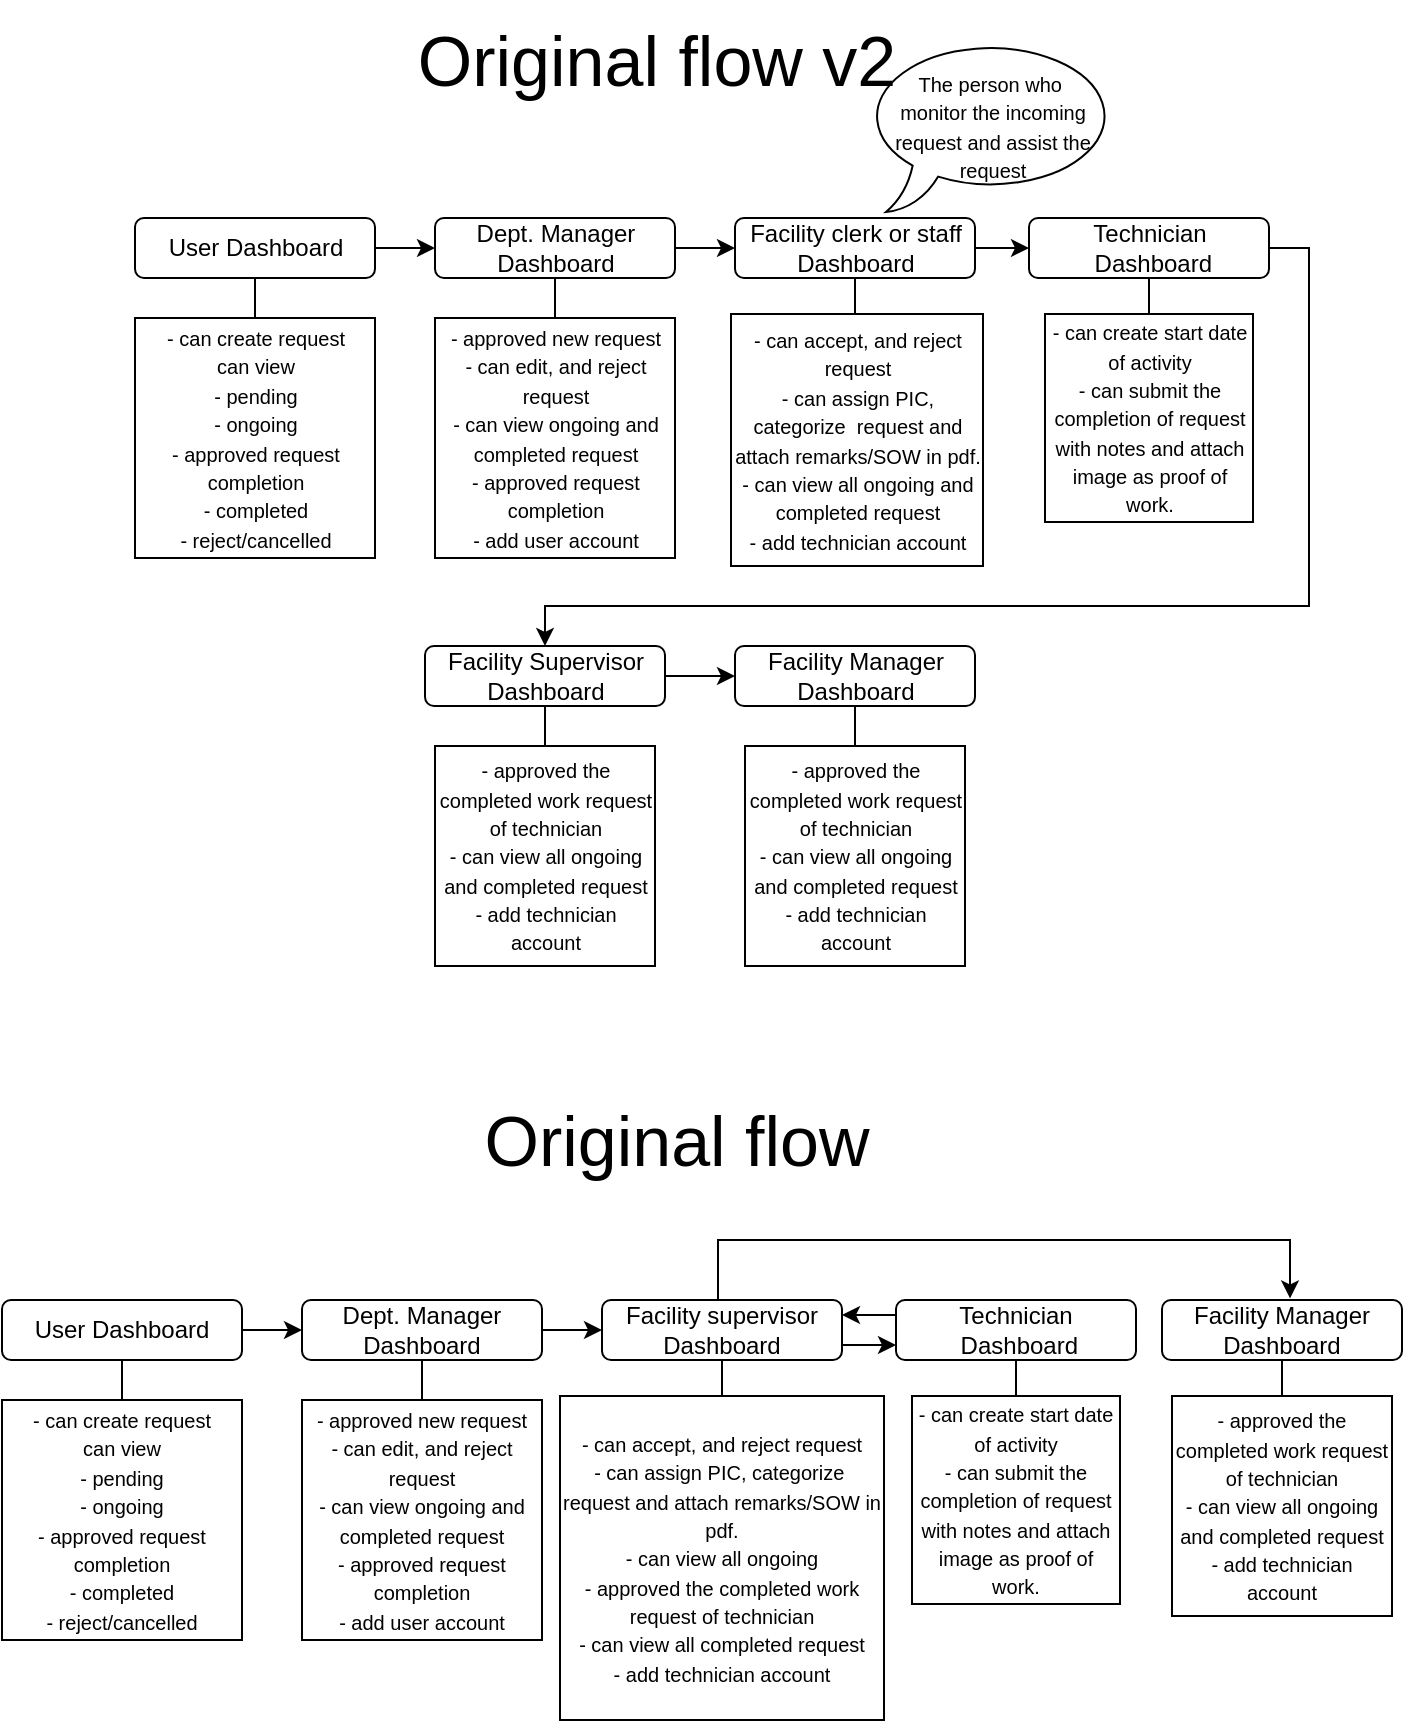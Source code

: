<mxfile version="28.0.9">
  <diagram name="Page-1" id="9ii-gn2GsEJd67bMjn7g">
    <mxGraphModel dx="2377" dy="1308" grid="1" gridSize="10" guides="1" tooltips="1" connect="1" arrows="1" fold="1" page="1" pageScale="1" pageWidth="850" pageHeight="1100" math="0" shadow="0">
      <root>
        <mxCell id="0" />
        <mxCell id="1" parent="0" />
        <mxCell id="mp2ecky8mDY5ZGY87EEG-17" style="edgeStyle=orthogonalEdgeStyle;rounded=0;orthogonalLoop=1;jettySize=auto;html=1;entryX=0;entryY=0.5;entryDx=0;entryDy=0;" edge="1" parent="1" source="mp2ecky8mDY5ZGY87EEG-2" target="mp2ecky8mDY5ZGY87EEG-14">
          <mxGeometry relative="1" as="geometry" />
        </mxCell>
        <mxCell id="mp2ecky8mDY5ZGY87EEG-2" value="User Dashboard" style="rounded=1;whiteSpace=wrap;html=1;" vertex="1" parent="1">
          <mxGeometry x="141.5" y="199" width="120" height="30" as="geometry" />
        </mxCell>
        <mxCell id="mp2ecky8mDY5ZGY87EEG-10" value="" style="endArrow=none;html=1;rounded=0;entryX=0.5;entryY=1;entryDx=0;entryDy=0;exitX=0.5;exitY=0.067;exitDx=0;exitDy=0;exitPerimeter=0;" edge="1" parent="1" target="mp2ecky8mDY5ZGY87EEG-2">
          <mxGeometry width="50" height="50" relative="1" as="geometry">
            <mxPoint x="201.5" y="249.01" as="sourcePoint" />
            <mxPoint x="281.5" y="229" as="targetPoint" />
          </mxGeometry>
        </mxCell>
        <mxCell id="mp2ecky8mDY5ZGY87EEG-13" value="&lt;font style=&quot;font-size: 10px;&quot;&gt;- can create request&lt;/font&gt;&lt;div&gt;&lt;font style=&quot;font-size: 10px;&quot;&gt;can view&lt;/font&gt;&lt;/div&gt;&lt;div&gt;&lt;font style=&quot;font-size: 10px;&quot;&gt;- pending&lt;/font&gt;&lt;/div&gt;&lt;div&gt;&lt;font style=&quot;font-size: 10px;&quot;&gt;- ongoing&lt;/font&gt;&lt;/div&gt;&lt;div&gt;&lt;font style=&quot;font-size: 10px;&quot;&gt;- approved request completion&lt;/font&gt;&lt;/div&gt;&lt;div&gt;&lt;span style=&quot;font-size: 10px; background-color: transparent; color: light-dark(rgb(0, 0, 0), rgb(255, 255, 255));&quot;&gt;- completed&lt;/span&gt;&lt;/div&gt;&lt;div&gt;&lt;font style=&quot;font-size: 10px;&quot;&gt;- reject/cancelled&lt;/font&gt;&lt;/div&gt;" style="whiteSpace=wrap;html=1;aspect=fixed;" vertex="1" parent="1">
          <mxGeometry x="141.5" y="249" width="120" height="120" as="geometry" />
        </mxCell>
        <mxCell id="mp2ecky8mDY5ZGY87EEG-21" style="edgeStyle=orthogonalEdgeStyle;rounded=0;orthogonalLoop=1;jettySize=auto;html=1;entryX=0;entryY=0.5;entryDx=0;entryDy=0;" edge="1" parent="1" source="mp2ecky8mDY5ZGY87EEG-14" target="mp2ecky8mDY5ZGY87EEG-18">
          <mxGeometry relative="1" as="geometry" />
        </mxCell>
        <mxCell id="mp2ecky8mDY5ZGY87EEG-14" value="Dept. Manager Dashboard" style="rounded=1;whiteSpace=wrap;html=1;" vertex="1" parent="1">
          <mxGeometry x="291.5" y="199" width="120" height="30" as="geometry" />
        </mxCell>
        <mxCell id="mp2ecky8mDY5ZGY87EEG-15" value="" style="endArrow=none;html=1;rounded=0;entryX=0.5;entryY=1;entryDx=0;entryDy=0;exitX=0.5;exitY=0.067;exitDx=0;exitDy=0;exitPerimeter=0;" edge="1" parent="1" target="mp2ecky8mDY5ZGY87EEG-14">
          <mxGeometry width="50" height="50" relative="1" as="geometry">
            <mxPoint x="351.5" y="249.01" as="sourcePoint" />
            <mxPoint x="431.5" y="229" as="targetPoint" />
          </mxGeometry>
        </mxCell>
        <mxCell id="mp2ecky8mDY5ZGY87EEG-16" value="&lt;font style=&quot;font-size: 10px;&quot;&gt;- approved new request&lt;/font&gt;&lt;div&gt;&lt;font style=&quot;font-size: 10px;&quot;&gt;- can edit, and reject request&lt;/font&gt;&lt;/div&gt;&lt;div&gt;&lt;font style=&quot;font-size: 10px;&quot;&gt;- can view ongoing and completed request&lt;/font&gt;&lt;/div&gt;&lt;div&gt;&lt;font style=&quot;font-size: 10px;&quot;&gt;- approved request completion&lt;/font&gt;&lt;/div&gt;&lt;div&gt;&lt;font style=&quot;font-size: 10px;&quot;&gt;- add user account&lt;/font&gt;&lt;/div&gt;" style="whiteSpace=wrap;html=1;aspect=fixed;" vertex="1" parent="1">
          <mxGeometry x="291.5" y="249" width="120" height="120" as="geometry" />
        </mxCell>
        <mxCell id="mp2ecky8mDY5ZGY87EEG-26" style="edgeStyle=orthogonalEdgeStyle;rounded=0;orthogonalLoop=1;jettySize=auto;html=1;entryX=0;entryY=0.5;entryDx=0;entryDy=0;" edge="1" parent="1" source="mp2ecky8mDY5ZGY87EEG-18" target="mp2ecky8mDY5ZGY87EEG-23">
          <mxGeometry relative="1" as="geometry" />
        </mxCell>
        <mxCell id="mp2ecky8mDY5ZGY87EEG-18" value="Facility clerk or staff&lt;div&gt;Dashboard&lt;/div&gt;" style="rounded=1;whiteSpace=wrap;html=1;" vertex="1" parent="1">
          <mxGeometry x="441.5" y="199" width="120" height="30" as="geometry" />
        </mxCell>
        <mxCell id="mp2ecky8mDY5ZGY87EEG-19" value="" style="endArrow=none;html=1;rounded=0;entryX=0.5;entryY=1;entryDx=0;entryDy=0;exitX=0.5;exitY=0.067;exitDx=0;exitDy=0;exitPerimeter=0;" edge="1" parent="1" target="mp2ecky8mDY5ZGY87EEG-18">
          <mxGeometry width="50" height="50" relative="1" as="geometry">
            <mxPoint x="501.5" y="249.01" as="sourcePoint" />
            <mxPoint x="581.5" y="229" as="targetPoint" />
          </mxGeometry>
        </mxCell>
        <mxCell id="mp2ecky8mDY5ZGY87EEG-20" value="&lt;div&gt;&lt;font style=&quot;font-size: 10px;&quot;&gt;- can accept, and reject request&lt;/font&gt;&lt;/div&gt;&lt;div&gt;&lt;font style=&quot;font-size: 10px;&quot;&gt;- can assign PIC, categorize&amp;nbsp; request and attach remarks/SOW in pdf.&lt;/font&gt;&lt;/div&gt;&lt;div&gt;&lt;span style=&quot;font-size: 10px; background-color: transparent; color: light-dark(rgb(0, 0, 0), rgb(255, 255, 255));&quot;&gt;- can view all ongoing and completed request&lt;/span&gt;&lt;/div&gt;&lt;div&gt;&lt;span style=&quot;font-size: 10px; background-color: transparent; color: light-dark(rgb(0, 0, 0), rgb(255, 255, 255));&quot;&gt;- add technician account&lt;/span&gt;&lt;/div&gt;" style="whiteSpace=wrap;html=1;aspect=fixed;" vertex="1" parent="1">
          <mxGeometry x="439.5" y="247" width="126" height="126" as="geometry" />
        </mxCell>
        <mxCell id="mp2ecky8mDY5ZGY87EEG-22" value="&lt;font style=&quot;font-size: 10px;&quot;&gt;The person who&amp;nbsp;&lt;/font&gt;&lt;div&gt;&lt;font style=&quot;font-size: 10px;&quot;&gt;monitor&lt;/font&gt;&lt;span style=&quot;font-size: 10px; background-color: transparent; color: light-dark(rgb(0, 0, 0), rgb(255, 255, 255));&quot;&gt;&amp;nbsp;the incoming request&lt;/span&gt;&lt;span style=&quot;font-size: 10px; background-color: transparent; color: light-dark(rgb(0, 0, 0), rgb(255, 255, 255));&quot;&gt;&amp;nbsp;and assist the request&lt;/span&gt;&lt;/div&gt;" style="whiteSpace=wrap;html=1;shape=mxgraph.basic.oval_callout" vertex="1" parent="1">
          <mxGeometry x="506.5" y="110" width="127" height="86" as="geometry" />
        </mxCell>
        <mxCell id="mp2ecky8mDY5ZGY87EEG-30" style="edgeStyle=orthogonalEdgeStyle;rounded=0;orthogonalLoop=1;jettySize=auto;html=1;entryX=0.5;entryY=0;entryDx=0;entryDy=0;exitX=1;exitY=0.5;exitDx=0;exitDy=0;" edge="1" parent="1" source="mp2ecky8mDY5ZGY87EEG-23" target="mp2ecky8mDY5ZGY87EEG-27">
          <mxGeometry relative="1" as="geometry">
            <Array as="points">
              <mxPoint x="728.5" y="214" />
              <mxPoint x="728.5" y="393" />
              <mxPoint x="346.5" y="393" />
            </Array>
          </mxGeometry>
        </mxCell>
        <mxCell id="mp2ecky8mDY5ZGY87EEG-23" value="Technician&lt;div&gt;&amp;nbsp;Dashboard&lt;/div&gt;" style="rounded=1;whiteSpace=wrap;html=1;" vertex="1" parent="1">
          <mxGeometry x="588.5" y="199" width="120" height="30" as="geometry" />
        </mxCell>
        <mxCell id="mp2ecky8mDY5ZGY87EEG-24" value="" style="endArrow=none;html=1;rounded=0;entryX=0.5;entryY=1;entryDx=0;entryDy=0;exitX=0.5;exitY=0.067;exitDx=0;exitDy=0;exitPerimeter=0;" edge="1" parent="1" target="mp2ecky8mDY5ZGY87EEG-23">
          <mxGeometry width="50" height="50" relative="1" as="geometry">
            <mxPoint x="648.5" y="249.01" as="sourcePoint" />
            <mxPoint x="728.5" y="229" as="targetPoint" />
          </mxGeometry>
        </mxCell>
        <mxCell id="mp2ecky8mDY5ZGY87EEG-25" value="&lt;div&gt;&lt;font style=&quot;font-size: 10px;&quot;&gt;- can create start date of activity&lt;/font&gt;&lt;/div&gt;&lt;div&gt;&lt;span style=&quot;font-size: 10px;&quot;&gt;- can submit the completion of request with notes and attach image as proof of work.&lt;/span&gt;&lt;/div&gt;" style="whiteSpace=wrap;html=1;aspect=fixed;" vertex="1" parent="1">
          <mxGeometry x="596.5" y="247" width="104" height="104" as="geometry" />
        </mxCell>
        <mxCell id="mp2ecky8mDY5ZGY87EEG-34" style="edgeStyle=orthogonalEdgeStyle;rounded=0;orthogonalLoop=1;jettySize=auto;html=1;entryX=0;entryY=0.5;entryDx=0;entryDy=0;" edge="1" parent="1" source="mp2ecky8mDY5ZGY87EEG-27" target="mp2ecky8mDY5ZGY87EEG-31">
          <mxGeometry relative="1" as="geometry" />
        </mxCell>
        <mxCell id="mp2ecky8mDY5ZGY87EEG-27" value="Facility Supervisor Dashboard" style="rounded=1;whiteSpace=wrap;html=1;" vertex="1" parent="1">
          <mxGeometry x="286.5" y="413" width="120" height="30" as="geometry" />
        </mxCell>
        <mxCell id="mp2ecky8mDY5ZGY87EEG-28" value="" style="endArrow=none;html=1;rounded=0;entryX=0.5;entryY=1;entryDx=0;entryDy=0;exitX=0.5;exitY=0.067;exitDx=0;exitDy=0;exitPerimeter=0;" edge="1" parent="1" target="mp2ecky8mDY5ZGY87EEG-27">
          <mxGeometry width="50" height="50" relative="1" as="geometry">
            <mxPoint x="346.5" y="463.01" as="sourcePoint" />
            <mxPoint x="426.5" y="443" as="targetPoint" />
          </mxGeometry>
        </mxCell>
        <mxCell id="mp2ecky8mDY5ZGY87EEG-29" value="&lt;font style=&quot;font-size: 10px;&quot;&gt;- approved the completed work request of technician&lt;/font&gt;&lt;div&gt;&lt;font style=&quot;font-size: 10px;&quot;&gt;- can view all ongoing and completed request&lt;/font&gt;&lt;/div&gt;&lt;div&gt;&lt;font style=&quot;font-size: 10px;&quot;&gt;- add technician account&lt;/font&gt;&lt;/div&gt;" style="whiteSpace=wrap;html=1;aspect=fixed;" vertex="1" parent="1">
          <mxGeometry x="291.5" y="463" width="110" height="110" as="geometry" />
        </mxCell>
        <mxCell id="mp2ecky8mDY5ZGY87EEG-31" value="Facility Manager Dashboard" style="rounded=1;whiteSpace=wrap;html=1;" vertex="1" parent="1">
          <mxGeometry x="441.5" y="413" width="120" height="30" as="geometry" />
        </mxCell>
        <mxCell id="mp2ecky8mDY5ZGY87EEG-32" value="" style="endArrow=none;html=1;rounded=0;entryX=0.5;entryY=1;entryDx=0;entryDy=0;exitX=0.5;exitY=0.067;exitDx=0;exitDy=0;exitPerimeter=0;" edge="1" parent="1" target="mp2ecky8mDY5ZGY87EEG-31">
          <mxGeometry width="50" height="50" relative="1" as="geometry">
            <mxPoint x="501.5" y="463.01" as="sourcePoint" />
            <mxPoint x="581.5" y="443" as="targetPoint" />
          </mxGeometry>
        </mxCell>
        <mxCell id="mp2ecky8mDY5ZGY87EEG-33" value="&lt;font style=&quot;font-size: 10px;&quot;&gt;- approved the completed work request of technician&lt;/font&gt;&lt;div&gt;&lt;font style=&quot;font-size: 10px;&quot;&gt;- can view all ongoing and completed request&lt;/font&gt;&lt;/div&gt;&lt;div&gt;&lt;font style=&quot;font-size: 10px;&quot;&gt;- add technician account&lt;/font&gt;&lt;/div&gt;" style="whiteSpace=wrap;html=1;aspect=fixed;" vertex="1" parent="1">
          <mxGeometry x="446.5" y="463" width="110" height="110" as="geometry" />
        </mxCell>
        <mxCell id="mp2ecky8mDY5ZGY87EEG-36" style="edgeStyle=orthogonalEdgeStyle;rounded=0;orthogonalLoop=1;jettySize=auto;html=1;entryX=0;entryY=0.5;entryDx=0;entryDy=0;" edge="1" parent="1" source="mp2ecky8mDY5ZGY87EEG-37" target="mp2ecky8mDY5ZGY87EEG-41">
          <mxGeometry relative="1" as="geometry" />
        </mxCell>
        <mxCell id="mp2ecky8mDY5ZGY87EEG-37" value="User Dashboard" style="rounded=1;whiteSpace=wrap;html=1;" vertex="1" parent="1">
          <mxGeometry x="75" y="740" width="120" height="30" as="geometry" />
        </mxCell>
        <mxCell id="mp2ecky8mDY5ZGY87EEG-38" value="" style="endArrow=none;html=1;rounded=0;entryX=0.5;entryY=1;entryDx=0;entryDy=0;exitX=0.5;exitY=0.067;exitDx=0;exitDy=0;exitPerimeter=0;" edge="1" parent="1" target="mp2ecky8mDY5ZGY87EEG-37">
          <mxGeometry width="50" height="50" relative="1" as="geometry">
            <mxPoint x="135" y="790.01" as="sourcePoint" />
            <mxPoint x="215" y="770" as="targetPoint" />
          </mxGeometry>
        </mxCell>
        <mxCell id="mp2ecky8mDY5ZGY87EEG-39" value="&lt;font style=&quot;font-size: 10px;&quot;&gt;- can create request&lt;/font&gt;&lt;div&gt;&lt;font style=&quot;font-size: 10px;&quot;&gt;can view&lt;/font&gt;&lt;/div&gt;&lt;div&gt;&lt;font style=&quot;font-size: 10px;&quot;&gt;- pending&lt;/font&gt;&lt;/div&gt;&lt;div&gt;&lt;font style=&quot;font-size: 10px;&quot;&gt;- ongoing&lt;/font&gt;&lt;/div&gt;&lt;div&gt;&lt;font style=&quot;font-size: 10px;&quot;&gt;- approved request completion&lt;/font&gt;&lt;/div&gt;&lt;div&gt;&lt;span style=&quot;font-size: 10px; background-color: transparent; color: light-dark(rgb(0, 0, 0), rgb(255, 255, 255));&quot;&gt;- completed&lt;/span&gt;&lt;/div&gt;&lt;div&gt;&lt;font style=&quot;font-size: 10px;&quot;&gt;- reject/cancelled&lt;/font&gt;&lt;/div&gt;" style="whiteSpace=wrap;html=1;aspect=fixed;" vertex="1" parent="1">
          <mxGeometry x="75" y="790" width="120" height="120" as="geometry" />
        </mxCell>
        <mxCell id="mp2ecky8mDY5ZGY87EEG-40" style="edgeStyle=orthogonalEdgeStyle;rounded=0;orthogonalLoop=1;jettySize=auto;html=1;entryX=0;entryY=0.5;entryDx=0;entryDy=0;" edge="1" parent="1" source="mp2ecky8mDY5ZGY87EEG-41" target="mp2ecky8mDY5ZGY87EEG-45">
          <mxGeometry relative="1" as="geometry" />
        </mxCell>
        <mxCell id="mp2ecky8mDY5ZGY87EEG-41" value="Dept. Manager Dashboard" style="rounded=1;whiteSpace=wrap;html=1;" vertex="1" parent="1">
          <mxGeometry x="225" y="740" width="120" height="30" as="geometry" />
        </mxCell>
        <mxCell id="mp2ecky8mDY5ZGY87EEG-42" value="" style="endArrow=none;html=1;rounded=0;entryX=0.5;entryY=1;entryDx=0;entryDy=0;exitX=0.5;exitY=0.067;exitDx=0;exitDy=0;exitPerimeter=0;" edge="1" parent="1" target="mp2ecky8mDY5ZGY87EEG-41">
          <mxGeometry width="50" height="50" relative="1" as="geometry">
            <mxPoint x="285" y="790.01" as="sourcePoint" />
            <mxPoint x="365" y="770" as="targetPoint" />
          </mxGeometry>
        </mxCell>
        <mxCell id="mp2ecky8mDY5ZGY87EEG-43" value="&lt;font style=&quot;font-size: 10px;&quot;&gt;- approved new request&lt;/font&gt;&lt;div&gt;&lt;font style=&quot;font-size: 10px;&quot;&gt;- can edit, and reject request&lt;/font&gt;&lt;/div&gt;&lt;div&gt;&lt;font style=&quot;font-size: 10px;&quot;&gt;- can view ongoing and completed request&lt;/font&gt;&lt;/div&gt;&lt;div&gt;&lt;font style=&quot;font-size: 10px;&quot;&gt;- approved request completion&lt;/font&gt;&lt;/div&gt;&lt;div&gt;&lt;font style=&quot;font-size: 10px;&quot;&gt;- add user account&lt;/font&gt;&lt;/div&gt;" style="whiteSpace=wrap;html=1;aspect=fixed;" vertex="1" parent="1">
          <mxGeometry x="225" y="790" width="120" height="120" as="geometry" />
        </mxCell>
        <mxCell id="mp2ecky8mDY5ZGY87EEG-63" style="edgeStyle=orthogonalEdgeStyle;rounded=0;orthogonalLoop=1;jettySize=auto;html=1;exitX=1;exitY=0.75;exitDx=0;exitDy=0;entryX=0;entryY=0.75;entryDx=0;entryDy=0;" edge="1" parent="1" source="mp2ecky8mDY5ZGY87EEG-45" target="mp2ecky8mDY5ZGY87EEG-49">
          <mxGeometry relative="1" as="geometry" />
        </mxCell>
        <mxCell id="mp2ecky8mDY5ZGY87EEG-45" value="Facility supervisor&lt;div&gt;Dashboard&lt;/div&gt;" style="rounded=1;whiteSpace=wrap;html=1;" vertex="1" parent="1">
          <mxGeometry x="375" y="740" width="120" height="30" as="geometry" />
        </mxCell>
        <mxCell id="mp2ecky8mDY5ZGY87EEG-46" value="" style="endArrow=none;html=1;rounded=0;entryX=0.5;entryY=1;entryDx=0;entryDy=0;exitX=0.5;exitY=0.067;exitDx=0;exitDy=0;exitPerimeter=0;" edge="1" parent="1" target="mp2ecky8mDY5ZGY87EEG-45">
          <mxGeometry width="50" height="50" relative="1" as="geometry">
            <mxPoint x="435" y="790.01" as="sourcePoint" />
            <mxPoint x="515" y="770" as="targetPoint" />
          </mxGeometry>
        </mxCell>
        <mxCell id="mp2ecky8mDY5ZGY87EEG-47" value="&lt;div&gt;&lt;font style=&quot;font-size: 10px;&quot;&gt;- can accept, and reject request&lt;/font&gt;&lt;/div&gt;&lt;div&gt;&lt;font style=&quot;font-size: 10px;&quot;&gt;- can assign PIC, categorize&amp;nbsp; request and attach remarks/SOW in pdf.&lt;/font&gt;&lt;/div&gt;&lt;div&gt;&lt;span style=&quot;font-size: 10px; background-color: transparent; color: light-dark(rgb(0, 0, 0), rgb(255, 255, 255));&quot;&gt;- can view all ongoing&lt;/span&gt;&lt;/div&gt;&lt;div&gt;&lt;span style=&quot;font-size: 10px; background-color: transparent; color: light-dark(rgb(0, 0, 0), rgb(255, 255, 255));&quot;&gt;-&amp;nbsp;&lt;/span&gt;&lt;span style=&quot;font-size: 10px; background-color: transparent; color: light-dark(rgb(0, 0, 0), rgb(255, 255, 255));&quot;&gt;approved the completed work request of technician&lt;/span&gt;&lt;/div&gt;&lt;div&gt;&lt;span style=&quot;font-size: 10px; background-color: transparent; color: light-dark(rgb(0, 0, 0), rgb(255, 255, 255));&quot;&gt;- can view all completed request&lt;/span&gt;&lt;/div&gt;&lt;div&gt;&lt;span style=&quot;font-size: 10px; background-color: transparent; color: light-dark(rgb(0, 0, 0), rgb(255, 255, 255));&quot;&gt;- add technician account&lt;/span&gt;&lt;/div&gt;" style="whiteSpace=wrap;html=1;aspect=fixed;" vertex="1" parent="1">
          <mxGeometry x="354" y="788" width="162" height="162" as="geometry" />
        </mxCell>
        <mxCell id="mp2ecky8mDY5ZGY87EEG-64" style="edgeStyle=orthogonalEdgeStyle;rounded=0;orthogonalLoop=1;jettySize=auto;html=1;exitX=0;exitY=0.25;exitDx=0;exitDy=0;entryX=1;entryY=0.25;entryDx=0;entryDy=0;" edge="1" parent="1" source="mp2ecky8mDY5ZGY87EEG-49" target="mp2ecky8mDY5ZGY87EEG-45">
          <mxGeometry relative="1" as="geometry" />
        </mxCell>
        <mxCell id="mp2ecky8mDY5ZGY87EEG-49" value="Technician&lt;div&gt;&amp;nbsp;Dashboard&lt;/div&gt;" style="rounded=1;whiteSpace=wrap;html=1;" vertex="1" parent="1">
          <mxGeometry x="522" y="740" width="120" height="30" as="geometry" />
        </mxCell>
        <mxCell id="mp2ecky8mDY5ZGY87EEG-50" value="" style="endArrow=none;html=1;rounded=0;entryX=0.5;entryY=1;entryDx=0;entryDy=0;exitX=0.5;exitY=0.067;exitDx=0;exitDy=0;exitPerimeter=0;" edge="1" parent="1" target="mp2ecky8mDY5ZGY87EEG-49">
          <mxGeometry width="50" height="50" relative="1" as="geometry">
            <mxPoint x="582" y="790.01" as="sourcePoint" />
            <mxPoint x="662" y="770" as="targetPoint" />
          </mxGeometry>
        </mxCell>
        <mxCell id="mp2ecky8mDY5ZGY87EEG-51" value="&lt;div&gt;&lt;font style=&quot;font-size: 10px;&quot;&gt;- can create start date of activity&lt;/font&gt;&lt;/div&gt;&lt;div&gt;&lt;span style=&quot;font-size: 10px;&quot;&gt;- can submit the completion of request with notes and attach image as proof of work.&lt;/span&gt;&lt;/div&gt;" style="whiteSpace=wrap;html=1;aspect=fixed;" vertex="1" parent="1">
          <mxGeometry x="530" y="788" width="104" height="104" as="geometry" />
        </mxCell>
        <mxCell id="mp2ecky8mDY5ZGY87EEG-56" value="Facility Manager Dashboard" style="rounded=1;whiteSpace=wrap;html=1;" vertex="1" parent="1">
          <mxGeometry x="655" y="740" width="120" height="30" as="geometry" />
        </mxCell>
        <mxCell id="mp2ecky8mDY5ZGY87EEG-57" value="" style="endArrow=none;html=1;rounded=0;entryX=0.5;entryY=1;entryDx=0;entryDy=0;exitX=0.5;exitY=0.067;exitDx=0;exitDy=0;exitPerimeter=0;" edge="1" parent="1" target="mp2ecky8mDY5ZGY87EEG-56">
          <mxGeometry width="50" height="50" relative="1" as="geometry">
            <mxPoint x="715" y="790.01" as="sourcePoint" />
            <mxPoint x="795" y="770" as="targetPoint" />
          </mxGeometry>
        </mxCell>
        <mxCell id="mp2ecky8mDY5ZGY87EEG-58" value="&lt;font style=&quot;font-size: 10px;&quot;&gt;- approved the completed work request of technician&lt;/font&gt;&lt;div&gt;&lt;font style=&quot;font-size: 10px;&quot;&gt;- can view all ongoing and completed request&lt;/font&gt;&lt;/div&gt;&lt;div&gt;&lt;font style=&quot;font-size: 10px;&quot;&gt;- add technician account&lt;/font&gt;&lt;/div&gt;" style="whiteSpace=wrap;html=1;aspect=fixed;" vertex="1" parent="1">
          <mxGeometry x="660" y="788" width="110" height="110" as="geometry" />
        </mxCell>
        <mxCell id="mp2ecky8mDY5ZGY87EEG-62" style="edgeStyle=orthogonalEdgeStyle;rounded=0;orthogonalLoop=1;jettySize=auto;html=1;entryX=0.55;entryY=-0.027;entryDx=0;entryDy=0;entryPerimeter=0;" edge="1" parent="1">
          <mxGeometry relative="1" as="geometry">
            <mxPoint x="433" y="740" as="sourcePoint" />
            <mxPoint x="719" y="739.19" as="targetPoint" />
            <Array as="points">
              <mxPoint x="433" y="710" />
              <mxPoint x="719" y="710" />
            </Array>
          </mxGeometry>
        </mxCell>
        <mxCell id="mp2ecky8mDY5ZGY87EEG-65" value="&lt;font style=&quot;font-size: 35px;&quot;&gt;Original flow&lt;/font&gt;" style="text;html=1;align=center;verticalAlign=middle;resizable=0;points=[];autosize=1;strokeColor=none;fillColor=none;" vertex="1" parent="1">
          <mxGeometry x="302" y="630" width="220" height="60" as="geometry" />
        </mxCell>
        <mxCell id="mp2ecky8mDY5ZGY87EEG-66" value="&lt;font style=&quot;font-size: 35px;&quot;&gt;Original flow v2&lt;/font&gt;" style="text;html=1;align=center;verticalAlign=middle;resizable=0;points=[];autosize=1;strokeColor=none;fillColor=none;" vertex="1" parent="1">
          <mxGeometry x="271.5" y="90" width="260" height="60" as="geometry" />
        </mxCell>
      </root>
    </mxGraphModel>
  </diagram>
</mxfile>
